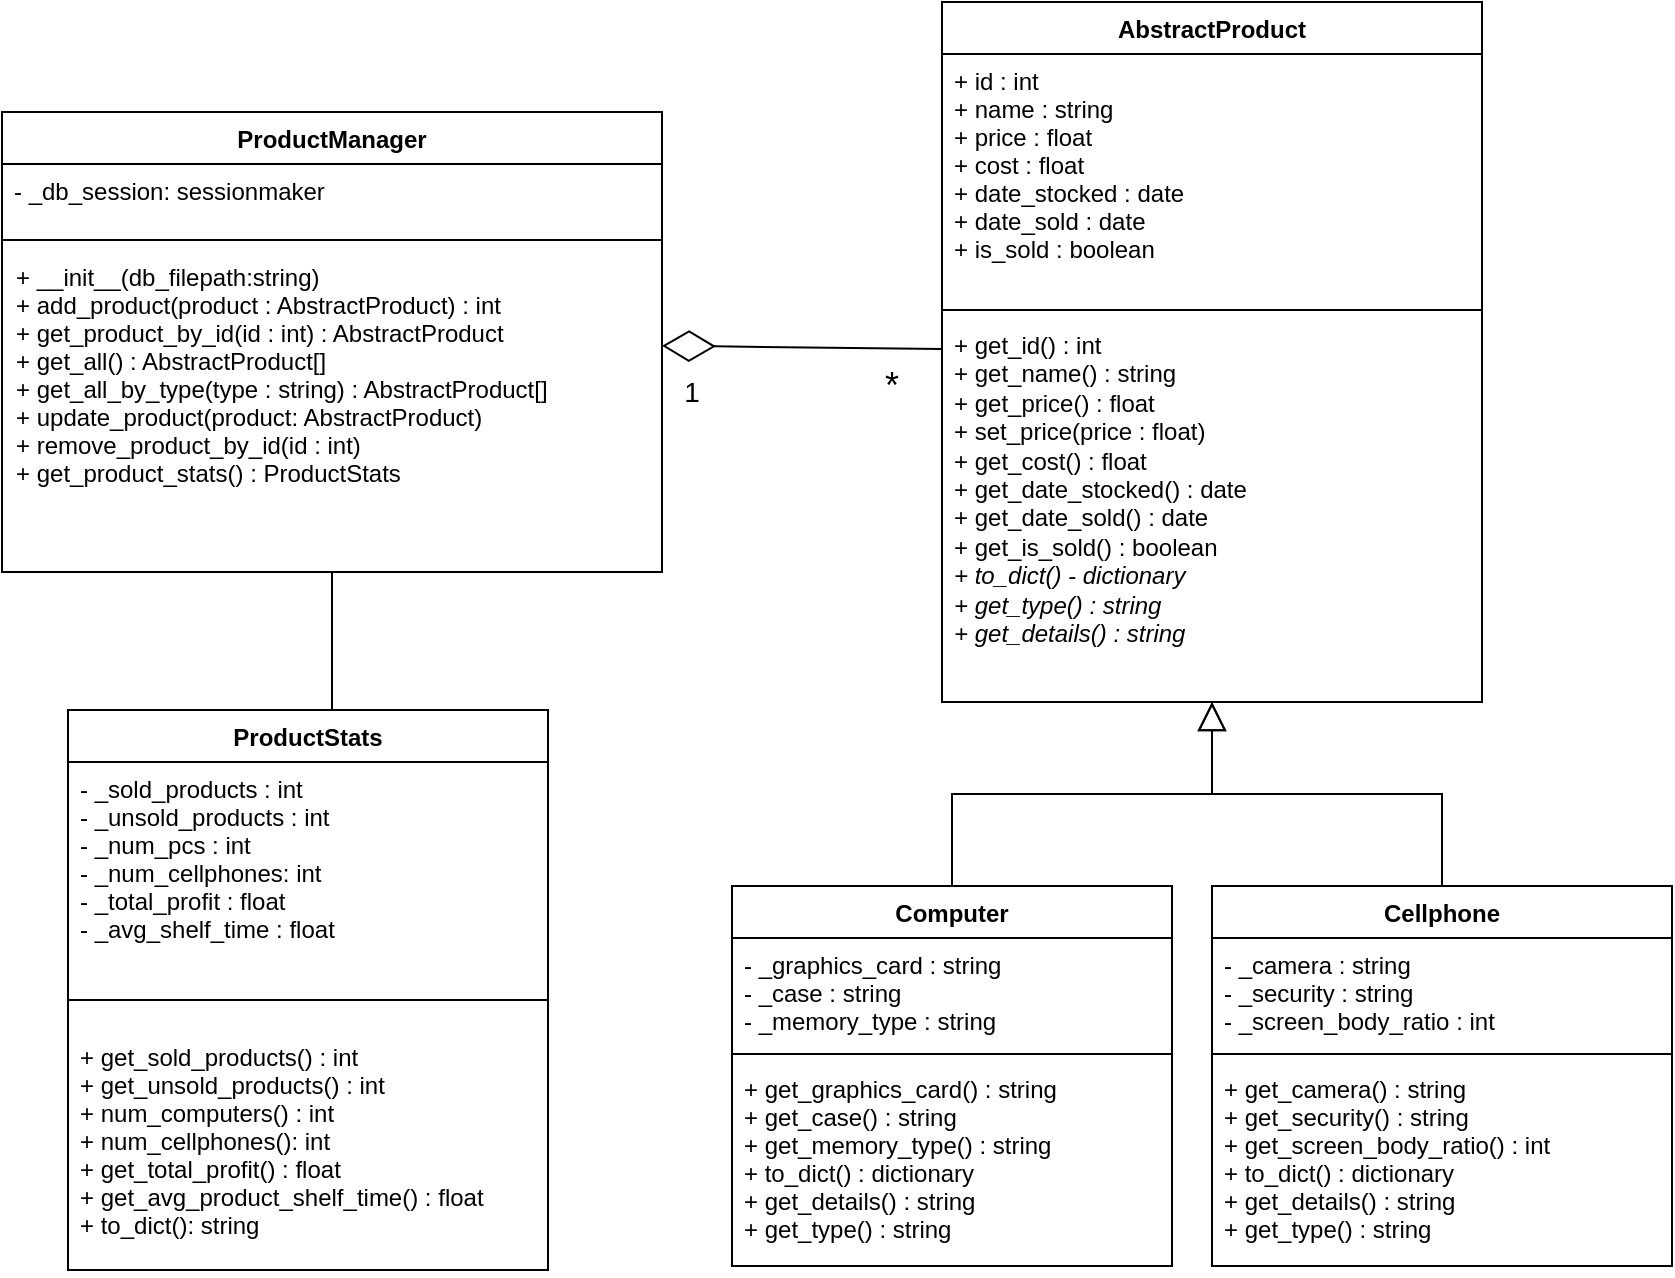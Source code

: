 <mxfile version="12.3.7" type="device" pages="1"><diagram id="_7smT1jWXjtUOcAIcVZQ" name="Page-1"><mxGraphModel dx="964" dy="500" grid="1" gridSize="10" guides="1" tooltips="1" connect="1" arrows="1" fold="1" page="1" pageScale="1" pageWidth="850" pageHeight="1100" math="0" shadow="0"><root><mxCell id="0"/><mxCell id="1" parent="0"/><mxCell id="wvDvdEayiRNj3oBtXVPO-1" value="ProductManager" style="swimlane;fontStyle=1;align=center;verticalAlign=top;childLayout=stackLayout;horizontal=1;startSize=26;horizontalStack=0;resizeParent=1;resizeParentMax=0;resizeLast=0;collapsible=1;marginBottom=0;" parent="1" vertex="1"><mxGeometry x="10" y="73" width="330" height="230" as="geometry"/></mxCell><mxCell id="wvDvdEayiRNj3oBtXVPO-2" value="- _db_session: sessionmaker" style="text;strokeColor=none;fillColor=none;align=left;verticalAlign=top;spacingLeft=4;spacingRight=4;overflow=hidden;rotatable=0;points=[[0,0.5],[1,0.5]];portConstraint=eastwest;" parent="wvDvdEayiRNj3oBtXVPO-1" vertex="1"><mxGeometry y="26" width="330" height="34" as="geometry"/></mxCell><mxCell id="wvDvdEayiRNj3oBtXVPO-3" value="" style="line;strokeWidth=1;fillColor=none;align=left;verticalAlign=middle;spacingTop=-1;spacingLeft=3;spacingRight=3;rotatable=0;labelPosition=right;points=[];portConstraint=eastwest;" parent="wvDvdEayiRNj3oBtXVPO-1" vertex="1"><mxGeometry y="60" width="330" height="8" as="geometry"/></mxCell><mxCell id="wvDvdEayiRNj3oBtXVPO-4" value="+ __init__(db_filepath:string)&#10;+ add_product(product : AbstractProduct) : int&#10;+ get_product_by_id(id : int) : AbstractProduct&#10;+ get_all() : AbstractProduct[]  &#10;+ get_all_by_type(type : string) : AbstractProduct[]&#10;+ update_product(product: AbstractProduct) &#10;+ remove_product_by_id(id : int)&#10;+ get_product_stats() : ProductStats" style="text;strokeColor=none;fillColor=none;align=left;verticalAlign=top;spacingLeft=4;spacingRight=4;overflow=hidden;rotatable=0;points=[[0,0.5],[1,0.5]];portConstraint=eastwest;spacing=3;" parent="wvDvdEayiRNj3oBtXVPO-1" vertex="1"><mxGeometry y="68" width="330" height="162" as="geometry"/></mxCell><mxCell id="wvDvdEayiRNj3oBtXVPO-5" value="ProductStats" style="swimlane;fontStyle=1;align=center;verticalAlign=top;childLayout=stackLayout;horizontal=1;startSize=26;horizontalStack=0;resizeParent=1;resizeParentMax=0;resizeLast=0;collapsible=1;marginBottom=0;" parent="1" vertex="1"><mxGeometry x="43" y="372" width="240" height="280" as="geometry"/></mxCell><mxCell id="wvDvdEayiRNj3oBtXVPO-6" value="- _sold_products : int&#10;- _unsold_products : int&#10;- _num_pcs : int&#10;- _num_cellphones: int&#10;- _total_profit : float&#10;- _avg_shelf_time : float " style="text;strokeColor=none;fillColor=none;align=left;verticalAlign=top;spacingLeft=4;spacingRight=4;overflow=hidden;rotatable=0;points=[[0,0.5],[1,0.5]];portConstraint=eastwest;" parent="wvDvdEayiRNj3oBtXVPO-5" vertex="1"><mxGeometry y="26" width="240" height="104" as="geometry"/></mxCell><mxCell id="wvDvdEayiRNj3oBtXVPO-7" value="" style="line;strokeWidth=1;fillColor=none;align=left;verticalAlign=middle;spacingTop=-1;spacingLeft=3;spacingRight=3;rotatable=0;labelPosition=right;points=[];portConstraint=eastwest;" parent="wvDvdEayiRNj3oBtXVPO-5" vertex="1"><mxGeometry y="130" width="240" height="30" as="geometry"/></mxCell><mxCell id="wvDvdEayiRNj3oBtXVPO-8" value="+ get_sold_products() : int&#10;+ get_unsold_products() : int&#10;+ num_computers() : int&#10;+ num_cellphones(): int&#10;+ get_total_profit() : float&#10;+ get_avg_product_shelf_time() : float&#10;+ to_dict(): string" style="text;strokeColor=none;fillColor=none;align=left;verticalAlign=top;spacingLeft=4;spacingRight=4;overflow=hidden;rotatable=0;points=[[0,0.5],[1,0.5]];portConstraint=eastwest;" parent="wvDvdEayiRNj3oBtXVPO-5" vertex="1"><mxGeometry y="160" width="240" height="120" as="geometry"/></mxCell><mxCell id="wvDvdEayiRNj3oBtXVPO-9" value="AbstractProduct" style="swimlane;fontStyle=1;align=center;verticalAlign=top;childLayout=stackLayout;horizontal=1;startSize=26;horizontalStack=0;resizeParent=1;resizeParentMax=0;resizeLast=0;collapsible=1;marginBottom=0;" parent="1" vertex="1"><mxGeometry x="480" y="18" width="270" height="350" as="geometry"/></mxCell><mxCell id="wvDvdEayiRNj3oBtXVPO-10" value="+ id : int&#10;+ name : string&#10;+ price : float&#10;+ cost : float&#10;+ date_stocked : date&#10;+ date_sold : date&#10;+ is_sold : boolean" style="text;strokeColor=none;fillColor=none;align=left;verticalAlign=top;spacingLeft=4;spacingRight=4;overflow=hidden;rotatable=0;points=[[0,0.5],[1,0.5]];portConstraint=eastwest;" parent="wvDvdEayiRNj3oBtXVPO-9" vertex="1"><mxGeometry y="26" width="270" height="124" as="geometry"/></mxCell><mxCell id="wvDvdEayiRNj3oBtXVPO-11" value="" style="line;strokeWidth=1;fillColor=none;align=left;verticalAlign=middle;spacingTop=-1;spacingLeft=3;spacingRight=3;rotatable=0;labelPosition=right;points=[];portConstraint=eastwest;" parent="wvDvdEayiRNj3oBtXVPO-9" vertex="1"><mxGeometry y="150" width="270" height="8" as="geometry"/></mxCell><mxCell id="wvDvdEayiRNj3oBtXVPO-12" value="+ get_id() : int&lt;br&gt;+ get_name() : string&lt;br&gt;+ get_price() : float&lt;br&gt;+ set_price(price : float)&lt;br&gt;+ get_cost() : float&lt;br&gt;+ get_date_stocked() : date&lt;br&gt;+ get_date_sold() : date&lt;br&gt;+ get_is_sold() : boolean&lt;br&gt;&lt;i&gt;+ to_dict() - dictionary&lt;br&gt;+ get_type() : string&lt;br&gt;+ get_details() : string&lt;/i&gt;" style="text;strokeColor=none;fillColor=none;align=left;verticalAlign=top;spacingLeft=4;spacingRight=4;overflow=hidden;rotatable=0;points=[[0,0.5],[1,0.5]];portConstraint=eastwest;html=1;" parent="wvDvdEayiRNj3oBtXVPO-9" vertex="1"><mxGeometry y="158" width="270" height="192" as="geometry"/></mxCell><mxCell id="wvDvdEayiRNj3oBtXVPO-17" value="Computer" style="swimlane;fontStyle=1;align=center;verticalAlign=top;childLayout=stackLayout;horizontal=1;startSize=26;horizontalStack=0;resizeParent=1;resizeParentMax=0;resizeLast=0;collapsible=1;marginBottom=0;" parent="1" vertex="1"><mxGeometry x="375" y="460" width="220" height="190" as="geometry"/></mxCell><mxCell id="wvDvdEayiRNj3oBtXVPO-18" value="- _graphics_card : string&#10;- _case : string&#10;- _memory_type : string" style="text;strokeColor=none;fillColor=none;align=left;verticalAlign=top;spacingLeft=4;spacingRight=4;overflow=hidden;rotatable=0;points=[[0,0.5],[1,0.5]];portConstraint=eastwest;" parent="wvDvdEayiRNj3oBtXVPO-17" vertex="1"><mxGeometry y="26" width="220" height="54" as="geometry"/></mxCell><mxCell id="wvDvdEayiRNj3oBtXVPO-19" value="" style="line;strokeWidth=1;fillColor=none;align=left;verticalAlign=middle;spacingTop=-1;spacingLeft=3;spacingRight=3;rotatable=0;labelPosition=right;points=[];portConstraint=eastwest;" parent="wvDvdEayiRNj3oBtXVPO-17" vertex="1"><mxGeometry y="80" width="220" height="8" as="geometry"/></mxCell><mxCell id="wvDvdEayiRNj3oBtXVPO-20" value="+ get_graphics_card() : string&#10;+ get_case() : string&#10;+ get_memory_type() : string&#10;+ to_dict() : dictionary&#10;+ get_details() : string&#10;+ get_type() : string" style="text;strokeColor=none;fillColor=none;align=left;verticalAlign=top;spacingLeft=4;spacingRight=4;overflow=hidden;rotatable=0;points=[[0,0.5],[1,0.5]];portConstraint=eastwest;" parent="wvDvdEayiRNj3oBtXVPO-17" vertex="1"><mxGeometry y="88" width="220" height="102" as="geometry"/></mxCell><mxCell id="wvDvdEayiRNj3oBtXVPO-21" value="Cellphone" style="swimlane;fontStyle=1;align=center;verticalAlign=top;childLayout=stackLayout;horizontal=1;startSize=26;horizontalStack=0;resizeParent=1;resizeParentMax=0;resizeLast=0;collapsible=1;marginBottom=0;" parent="1" vertex="1"><mxGeometry x="615" y="460" width="230" height="190" as="geometry"/></mxCell><mxCell id="wvDvdEayiRNj3oBtXVPO-22" value="- _camera : string&#10;- _security : string&#10;- _screen_body_ratio : int" style="text;strokeColor=none;fillColor=none;align=left;verticalAlign=top;spacingLeft=4;spacingRight=4;overflow=hidden;rotatable=0;points=[[0,0.5],[1,0.5]];portConstraint=eastwest;" parent="wvDvdEayiRNj3oBtXVPO-21" vertex="1"><mxGeometry y="26" width="230" height="54" as="geometry"/></mxCell><mxCell id="wvDvdEayiRNj3oBtXVPO-23" value="" style="line;strokeWidth=1;fillColor=none;align=left;verticalAlign=middle;spacingTop=-1;spacingLeft=3;spacingRight=3;rotatable=0;labelPosition=right;points=[];portConstraint=eastwest;" parent="wvDvdEayiRNj3oBtXVPO-21" vertex="1"><mxGeometry y="80" width="230" height="8" as="geometry"/></mxCell><mxCell id="wvDvdEayiRNj3oBtXVPO-24" value="+ get_camera() : string&#10;+ get_security() : string&#10;+ get_screen_body_ratio() : int&#10;+ to_dict() : dictionary&#10;+ get_details() : string&#10;+ get_type() : string" style="text;strokeColor=none;fillColor=none;align=left;verticalAlign=top;spacingLeft=4;spacingRight=4;overflow=hidden;rotatable=0;points=[[0,0.5],[1,0.5]];portConstraint=eastwest;" parent="wvDvdEayiRNj3oBtXVPO-21" vertex="1"><mxGeometry y="88" width="230" height="102" as="geometry"/></mxCell><mxCell id="wvDvdEayiRNj3oBtXVPO-25" value="" style="endArrow=none;html=1;edgeStyle=orthogonalEdgeStyle;" parent="1" source="wvDvdEayiRNj3oBtXVPO-1" target="wvDvdEayiRNj3oBtXVPO-5" edge="1"><mxGeometry relative="1" as="geometry"><mxPoint x="100" y="240" as="sourcePoint"/><mxPoint x="260" y="240" as="targetPoint"/><Array as="points"><mxPoint x="175" y="230"/><mxPoint x="175" y="230"/></Array></mxGeometry></mxCell><mxCell id="wvDvdEayiRNj3oBtXVPO-28" value="" style="endArrow=diamondThin;endFill=0;endSize=24;html=1;" parent="1" source="wvDvdEayiRNj3oBtXVPO-9" target="wvDvdEayiRNj3oBtXVPO-1" edge="1"><mxGeometry width="160" relative="1" as="geometry"><mxPoint x="350" y="200" as="sourcePoint"/><mxPoint x="510" y="200" as="targetPoint"/></mxGeometry></mxCell><mxCell id="wvDvdEayiRNj3oBtXVPO-29" value="" style="endArrow=block;endFill=0;endSize=12;html=1;edgeStyle=orthogonalEdgeStyle;rounded=0;" parent="1" source="wvDvdEayiRNj3oBtXVPO-17" target="wvDvdEayiRNj3oBtXVPO-9" edge="1"><mxGeometry width="160" relative="1" as="geometry"><mxPoint x="310" y="480" as="sourcePoint"/><mxPoint x="470" y="480" as="targetPoint"/></mxGeometry></mxCell><mxCell id="wvDvdEayiRNj3oBtXVPO-30" value="" style="endArrow=block;endFill=0;endSize=12;html=1;edgeStyle=orthogonalEdgeStyle;rounded=0;" parent="1" source="wvDvdEayiRNj3oBtXVPO-21" target="wvDvdEayiRNj3oBtXVPO-9" edge="1"><mxGeometry width="160" relative="1" as="geometry"><mxPoint x="310" y="470" as="sourcePoint"/><mxPoint x="470" y="470" as="targetPoint"/></mxGeometry></mxCell><mxCell id="wvDvdEayiRNj3oBtXVPO-32" value="&lt;font style=&quot;font-size: 14px&quot;&gt;1&lt;/font&gt;" style="text;html=1;strokeColor=none;fillColor=none;align=center;verticalAlign=middle;whiteSpace=wrap;rounded=0;" parent="1" vertex="1"><mxGeometry x="340" y="203" width="30" height="20" as="geometry"/></mxCell><mxCell id="wvDvdEayiRNj3oBtXVPO-33" value="&lt;font style=&quot;font-size: 18px&quot;&gt;*&lt;/font&gt;" style="text;html=1;strokeColor=none;fillColor=none;align=center;verticalAlign=middle;whiteSpace=wrap;rounded=0;" parent="1" vertex="1"><mxGeometry x="435" y="197" width="40" height="26" as="geometry"/></mxCell></root></mxGraphModel></diagram></mxfile>